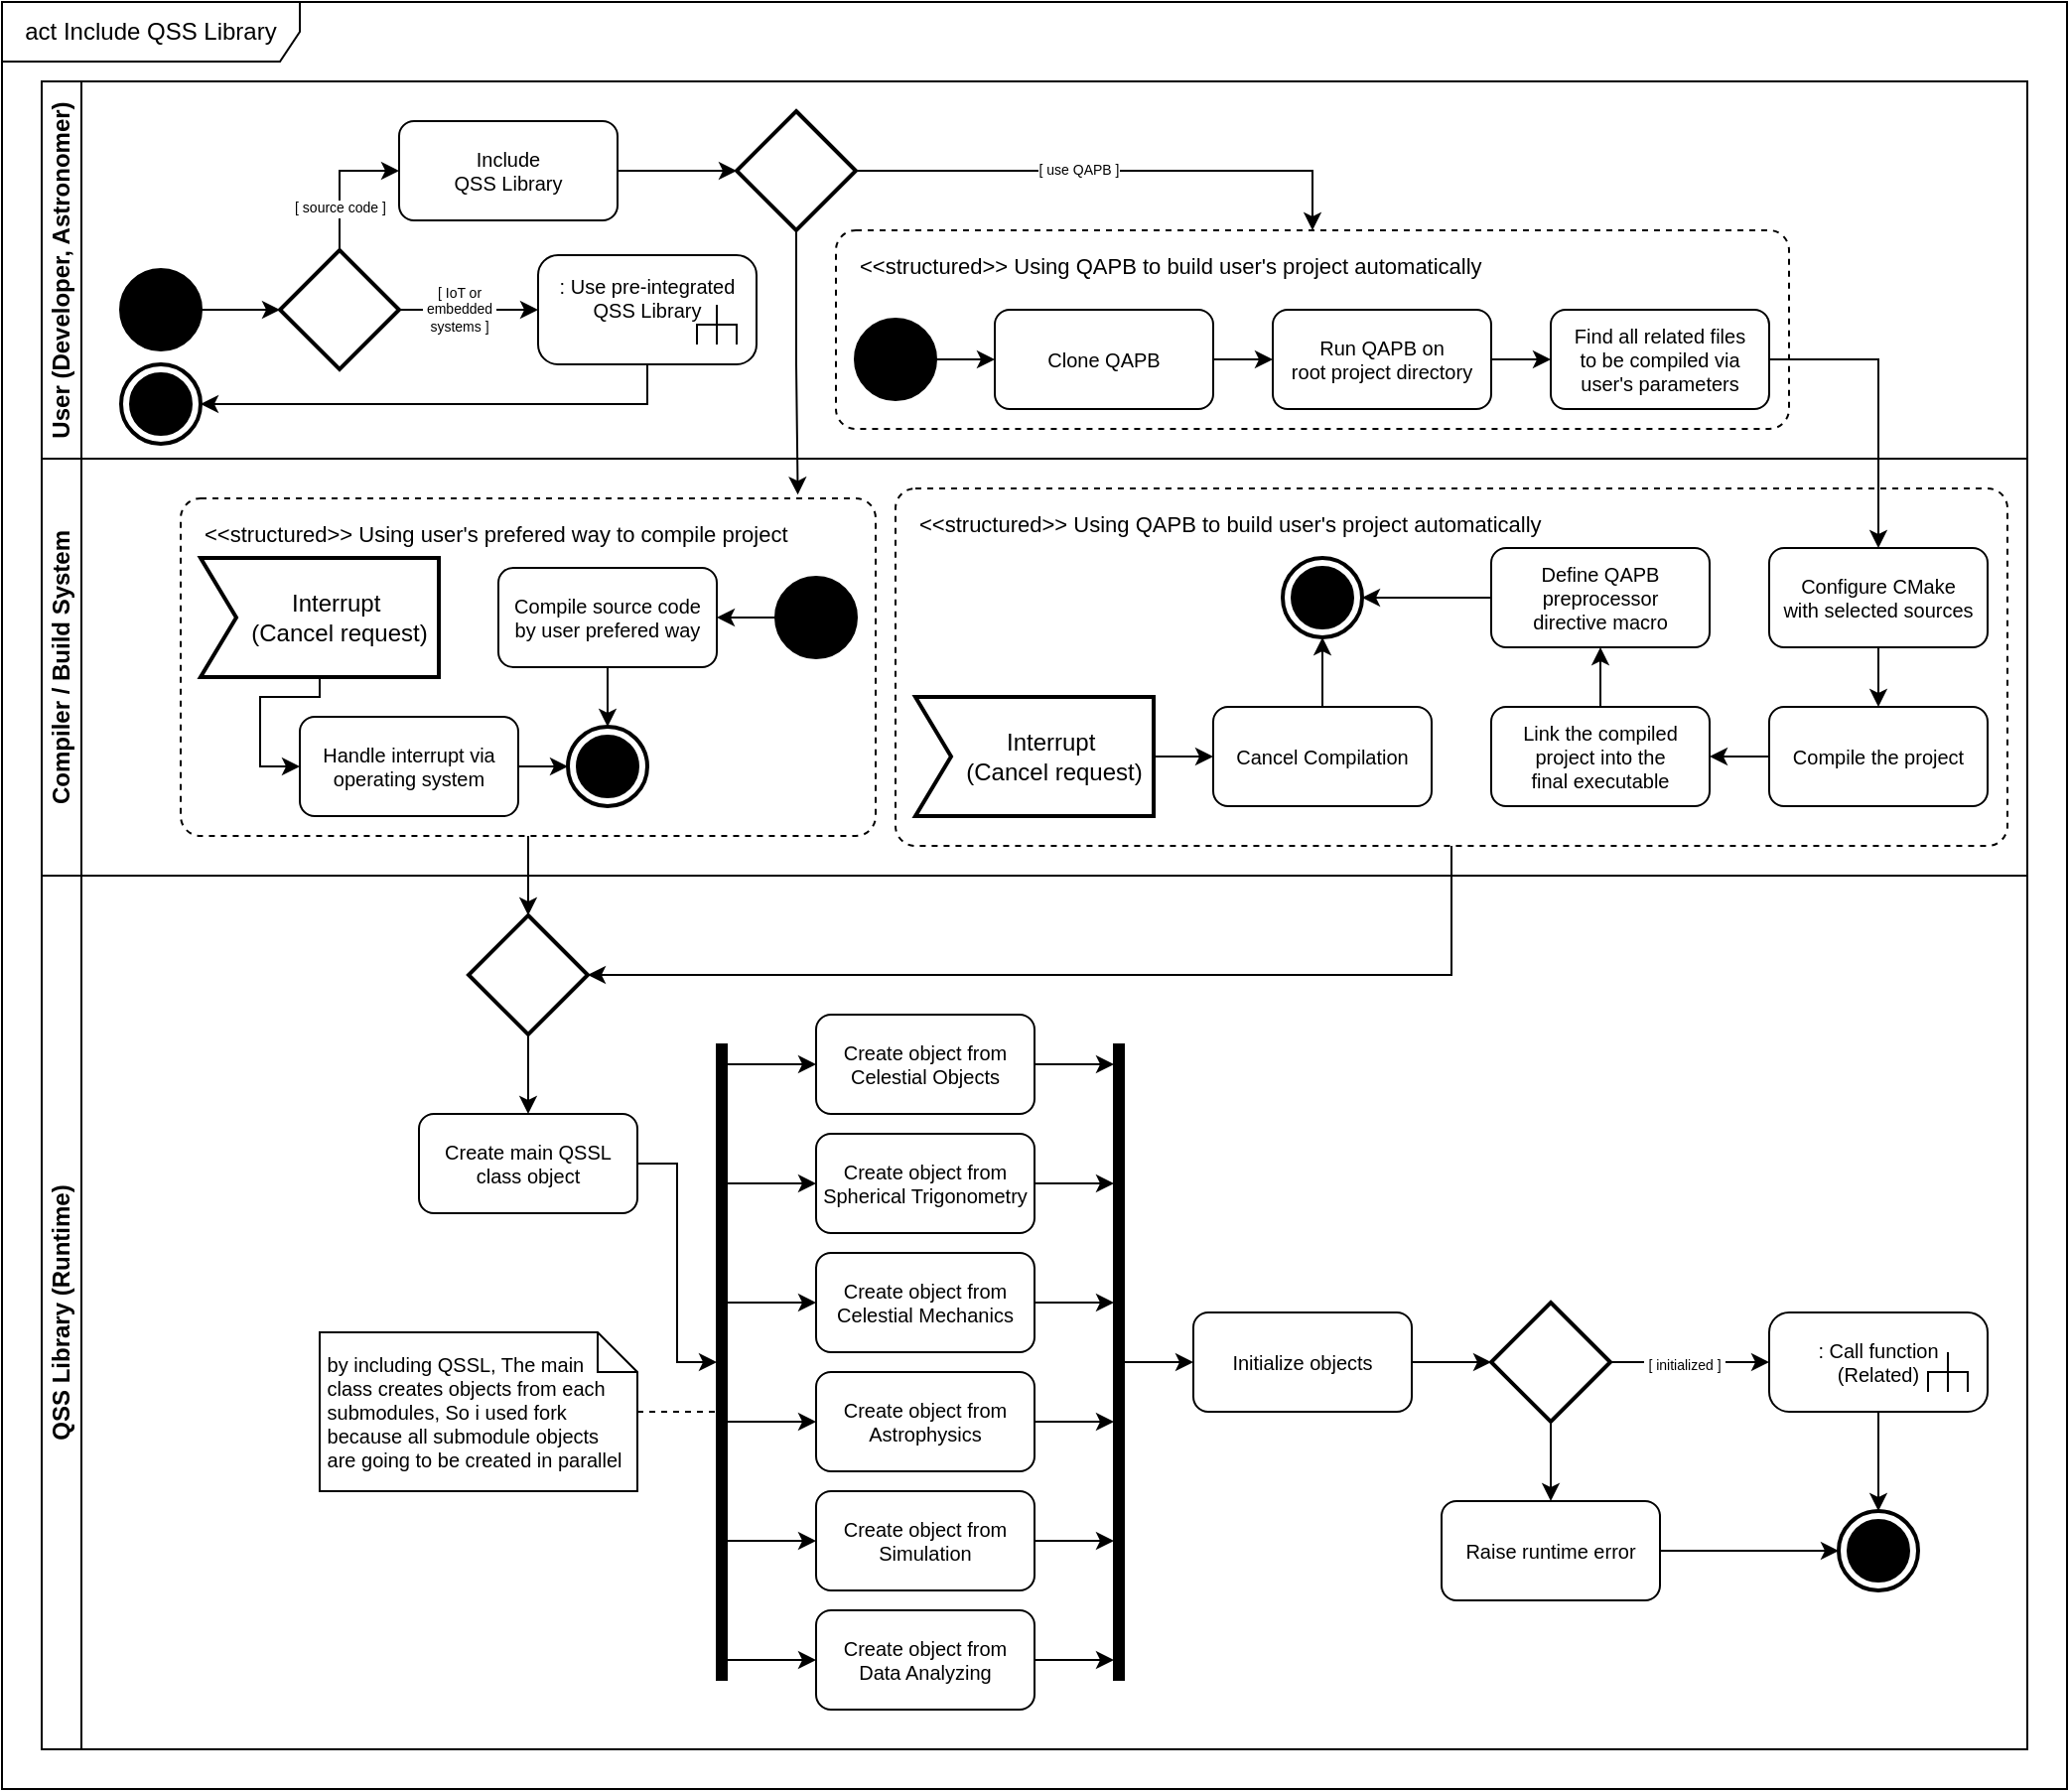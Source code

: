 <mxfile version="24.6.1" type="device">
  <diagram name="Page-1" id="KA8l6ZmTzQ1BaEPAbzqs">
    <mxGraphModel dx="-578" dy="1322" grid="1" gridSize="10" guides="1" tooltips="1" connect="1" arrows="1" fold="1" page="1" pageScale="1" pageWidth="850" pageHeight="1100" math="0" shadow="0">
      <root>
        <mxCell id="0" />
        <mxCell id="1" parent="0" />
        <mxCell id="4BLKc-9TxuvoLMqRHIo7-1" value="act Include QSS Library" style="shape=umlFrame;whiteSpace=wrap;html=1;pointerEvents=0;width=150;height=30;" parent="1" vertex="1">
          <mxGeometry x="2880" y="70" width="1040" height="900" as="geometry" />
        </mxCell>
        <mxCell id="4BLKc-9TxuvoLMqRHIo7-2" value="User (Developer, Astronomer)" style="swimlane;startSize=20;horizontal=0;html=1;whiteSpace=wrap;" parent="1" vertex="1">
          <mxGeometry x="2900" y="110" width="1000" height="190" as="geometry" />
        </mxCell>
        <mxCell id="4BLKc-9TxuvoLMqRHIo7-3" value="" style="edgeStyle=orthogonalEdgeStyle;rounded=0;orthogonalLoop=1;jettySize=auto;html=1;" parent="4BLKc-9TxuvoLMqRHIo7-2" source="4BLKc-9TxuvoLMqRHIo7-4" target="4BLKc-9TxuvoLMqRHIo7-22" edge="1">
          <mxGeometry relative="1" as="geometry" />
        </mxCell>
        <mxCell id="4BLKc-9TxuvoLMqRHIo7-4" value="Include&lt;div&gt;QSS&amp;nbsp;&lt;span style=&quot;background-color: initial;&quot;&gt;Library&lt;/span&gt;&lt;/div&gt;" style="shape=rect;html=1;rounded=1;whiteSpace=wrap;align=center;fontSize=10;" parent="4BLKc-9TxuvoLMqRHIo7-2" vertex="1">
          <mxGeometry x="180" y="20" width="110" height="50" as="geometry" />
        </mxCell>
        <mxCell id="4BLKc-9TxuvoLMqRHIo7-5" value="" style="edgeStyle=orthogonalEdgeStyle;rounded=0;orthogonalLoop=1;jettySize=auto;html=1;" parent="4BLKc-9TxuvoLMqRHIo7-2" source="4BLKc-9TxuvoLMqRHIo7-6" target="4BLKc-9TxuvoLMqRHIo7-9" edge="1">
          <mxGeometry relative="1" as="geometry" />
        </mxCell>
        <mxCell id="4BLKc-9TxuvoLMqRHIo7-6" value="" style="shape=ellipse;html=1;fillColor=strokeColor;strokeWidth=2;verticalLabelPosition=bottom;verticalAlignment=top;perimeter=ellipsePerimeter;" parent="4BLKc-9TxuvoLMqRHIo7-2" vertex="1">
          <mxGeometry x="40" y="95" width="40" height="40" as="geometry" />
        </mxCell>
        <mxCell id="4BLKc-9TxuvoLMqRHIo7-7" value="&lt;font style=&quot;font-size: 7px;&quot;&gt;[ source&amp;nbsp;&lt;/font&gt;code ]" style="edgeStyle=orthogonalEdgeStyle;rounded=0;orthogonalLoop=1;jettySize=auto;html=1;entryX=0;entryY=0.5;entryDx=0;entryDy=0;fontSize=7;exitX=0.5;exitY=0;exitDx=0;exitDy=0;exitPerimeter=0;" parent="4BLKc-9TxuvoLMqRHIo7-2" source="4BLKc-9TxuvoLMqRHIo7-9" target="4BLKc-9TxuvoLMqRHIo7-4" edge="1">
          <mxGeometry x="-0.383" relative="1" as="geometry">
            <mxPoint x="135" y="73" as="sourcePoint" />
            <mxPoint x="165" y="38" as="targetPoint" />
            <Array as="points">
              <mxPoint x="150" y="45" />
            </Array>
            <mxPoint as="offset" />
          </mxGeometry>
        </mxCell>
        <mxCell id="4BLKc-9TxuvoLMqRHIo7-8" value="[ IoT or&lt;div&gt;&amp;nbsp;embedded&amp;nbsp;&lt;div style=&quot;font-size: 7px;&quot;&gt;systems ]&lt;/div&gt;&lt;/div&gt;" style="edgeStyle=orthogonalEdgeStyle;rounded=0;orthogonalLoop=1;jettySize=auto;html=1;entryX=0;entryY=0.5;entryDx=0;entryDy=0;fontSize=7;exitX=1;exitY=0.5;exitDx=0;exitDy=0;exitPerimeter=0;entryPerimeter=0;" parent="4BLKc-9TxuvoLMqRHIo7-2" source="4BLKc-9TxuvoLMqRHIo7-9" target="4BLKc-9TxuvoLMqRHIo7-23" edge="1">
          <mxGeometry x="-0.143" relative="1" as="geometry">
            <mxPoint x="80" y="175" as="sourcePoint" />
            <mxPoint x="250" y="115" as="targetPoint" />
            <mxPoint as="offset" />
            <Array as="points" />
          </mxGeometry>
        </mxCell>
        <mxCell id="4BLKc-9TxuvoLMqRHIo7-9" value="" style="strokeWidth=2;html=1;shape=mxgraph.flowchart.decision;whiteSpace=wrap;" parent="4BLKc-9TxuvoLMqRHIo7-2" vertex="1">
          <mxGeometry x="120" y="85" width="60" height="60" as="geometry" />
        </mxCell>
        <mxCell id="4BLKc-9TxuvoLMqRHIo7-10" value="" style="edgeStyle=orthogonalEdgeStyle;rounded=0;orthogonalLoop=1;jettySize=auto;html=1;" parent="4BLKc-9TxuvoLMqRHIo7-2" source="4BLKc-9TxuvoLMqRHIo7-15" target="4BLKc-9TxuvoLMqRHIo7-17" edge="1">
          <mxGeometry relative="1" as="geometry" />
        </mxCell>
        <mxCell id="4BLKc-9TxuvoLMqRHIo7-11" value="" style="edgeStyle=orthogonalEdgeStyle;rounded=0;orthogonalLoop=1;jettySize=auto;html=1;" parent="4BLKc-9TxuvoLMqRHIo7-2" source="4BLKc-9TxuvoLMqRHIo7-17" target="4BLKc-9TxuvoLMqRHIo7-19" edge="1">
          <mxGeometry relative="1" as="geometry" />
        </mxCell>
        <mxCell id="4BLKc-9TxuvoLMqRHIo7-12" value="" style="edgeStyle=orthogonalEdgeStyle;rounded=0;orthogonalLoop=1;jettySize=auto;html=1;" parent="4BLKc-9TxuvoLMqRHIo7-2" source="4BLKc-9TxuvoLMqRHIo7-19" target="4BLKc-9TxuvoLMqRHIo7-20" edge="1">
          <mxGeometry relative="1" as="geometry" />
        </mxCell>
        <mxCell id="4BLKc-9TxuvoLMqRHIo7-13" value="&amp;lt;&amp;lt;structured&amp;gt;&amp;gt; Using QAPB to build user&#39;s project automatically" style="dashed=1;rounded=1;absoluteArcSize=1;arcSize=20;html=1;verticalAlign=top;align=left;spacingTop=5;spacingLeft=10;whiteSpace=wrap;fontSize=11;" parent="4BLKc-9TxuvoLMqRHIo7-2" vertex="1">
          <mxGeometry x="400" y="75" width="480" height="100" as="geometry" />
        </mxCell>
        <mxCell id="4BLKc-9TxuvoLMqRHIo7-14" value="" style="edgeStyle=orthogonalEdgeStyle;rounded=0;orthogonalLoop=1;jettySize=auto;html=1;" parent="4BLKc-9TxuvoLMqRHIo7-2" source="4BLKc-9TxuvoLMqRHIo7-15" target="4BLKc-9TxuvoLMqRHIo7-17" edge="1">
          <mxGeometry relative="1" as="geometry" />
        </mxCell>
        <mxCell id="4BLKc-9TxuvoLMqRHIo7-15" value="" style="shape=ellipse;html=1;fillColor=strokeColor;strokeWidth=2;verticalLabelPosition=bottom;verticalAlignment=top;perimeter=ellipsePerimeter;" parent="4BLKc-9TxuvoLMqRHIo7-2" vertex="1">
          <mxGeometry x="410" y="120" width="40" height="40" as="geometry" />
        </mxCell>
        <mxCell id="4BLKc-9TxuvoLMqRHIo7-16" value="" style="edgeStyle=orthogonalEdgeStyle;rounded=0;orthogonalLoop=1;jettySize=auto;html=1;" parent="4BLKc-9TxuvoLMqRHIo7-2" source="4BLKc-9TxuvoLMqRHIo7-17" target="4BLKc-9TxuvoLMqRHIo7-19" edge="1">
          <mxGeometry relative="1" as="geometry" />
        </mxCell>
        <mxCell id="4BLKc-9TxuvoLMqRHIo7-17" value="Clone QAPB" style="shape=rect;html=1;rounded=1;whiteSpace=wrap;align=center;fontSize=10;" parent="4BLKc-9TxuvoLMqRHIo7-2" vertex="1">
          <mxGeometry x="480" y="115" width="110" height="50" as="geometry" />
        </mxCell>
        <mxCell id="4BLKc-9TxuvoLMqRHIo7-18" value="" style="edgeStyle=orthogonalEdgeStyle;rounded=0;orthogonalLoop=1;jettySize=auto;html=1;" parent="4BLKc-9TxuvoLMqRHIo7-2" source="4BLKc-9TxuvoLMqRHIo7-19" target="4BLKc-9TxuvoLMqRHIo7-20" edge="1">
          <mxGeometry relative="1" as="geometry" />
        </mxCell>
        <mxCell id="4BLKc-9TxuvoLMqRHIo7-19" value="Run QAPB on&lt;div&gt;root project directory&lt;/div&gt;" style="shape=rect;html=1;rounded=1;whiteSpace=wrap;align=center;fontSize=10;" parent="4BLKc-9TxuvoLMqRHIo7-2" vertex="1">
          <mxGeometry x="620" y="115" width="110" height="50" as="geometry" />
        </mxCell>
        <mxCell id="4BLKc-9TxuvoLMqRHIo7-20" value="Find all related files&lt;div&gt;to be compiled via user&#39;s parameters&lt;/div&gt;" style="shape=rect;html=1;rounded=1;whiteSpace=wrap;align=center;fontSize=10;" parent="4BLKc-9TxuvoLMqRHIo7-2" vertex="1">
          <mxGeometry x="760" y="115" width="110" height="50" as="geometry" />
        </mxCell>
        <mxCell id="4BLKc-9TxuvoLMqRHIo7-21" value="[ use QAPB ]" style="edgeStyle=orthogonalEdgeStyle;rounded=0;orthogonalLoop=1;jettySize=auto;html=1;fontSize=7;entryX=0.5;entryY=0;entryDx=0;entryDy=0;" parent="4BLKc-9TxuvoLMqRHIo7-2" source="4BLKc-9TxuvoLMqRHIo7-22" target="4BLKc-9TxuvoLMqRHIo7-13" edge="1">
          <mxGeometry x="-0.143" relative="1" as="geometry">
            <mxPoint x="460" y="45" as="targetPoint" />
            <mxPoint as="offset" />
            <Array as="points">
              <mxPoint x="640" y="45" />
            </Array>
          </mxGeometry>
        </mxCell>
        <mxCell id="4BLKc-9TxuvoLMqRHIo7-22" value="" style="strokeWidth=2;html=1;shape=mxgraph.flowchart.decision;whiteSpace=wrap;" parent="4BLKc-9TxuvoLMqRHIo7-2" vertex="1">
          <mxGeometry x="350" y="15" width="60" height="60" as="geometry" />
        </mxCell>
        <mxCell id="4BLKc-9TxuvoLMqRHIo7-23" value="&lt;div&gt;:&amp;nbsp;&lt;span style=&quot;background-color: initial;&quot;&gt;Use pre-integrated&lt;/span&gt;&lt;/div&gt;&lt;div&gt;QSS Library&lt;/div&gt;&lt;div&gt;&lt;br&gt;&lt;/div&gt;" style="html=1;shape=mxgraph.sysml.callBehAct;whiteSpace=wrap;align=center;fontSize=10;" parent="4BLKc-9TxuvoLMqRHIo7-2" vertex="1">
          <mxGeometry x="250" y="87.5" width="110" height="55" as="geometry" />
        </mxCell>
        <mxCell id="4BLKc-9TxuvoLMqRHIo7-24" value="" style="html=1;shape=mxgraph.sysml.actFinal;strokeWidth=2;verticalLabelPosition=bottom;verticalAlignment=top;" parent="4BLKc-9TxuvoLMqRHIo7-2" vertex="1">
          <mxGeometry x="40" y="142.5" width="40" height="40" as="geometry" />
        </mxCell>
        <mxCell id="4BLKc-9TxuvoLMqRHIo7-25" style="edgeStyle=orthogonalEdgeStyle;rounded=0;orthogonalLoop=1;jettySize=auto;html=1;entryX=1;entryY=0.5;entryDx=0;entryDy=0;entryPerimeter=0;exitX=0.5;exitY=1;exitDx=0;exitDy=0;exitPerimeter=0;" parent="4BLKc-9TxuvoLMqRHIo7-2" source="4BLKc-9TxuvoLMqRHIo7-23" target="4BLKc-9TxuvoLMqRHIo7-24" edge="1">
          <mxGeometry relative="1" as="geometry">
            <Array as="points">
              <mxPoint x="305" y="162" />
            </Array>
          </mxGeometry>
        </mxCell>
        <mxCell id="4BLKc-9TxuvoLMqRHIo7-26" value="Compiler / Build System" style="swimlane;startSize=20;horizontal=0;html=1;whiteSpace=wrap;" parent="1" vertex="1">
          <mxGeometry x="2900" y="300" width="1000" height="210" as="geometry" />
        </mxCell>
        <mxCell id="4BLKc-9TxuvoLMqRHIo7-27" value="&amp;lt;&amp;lt;structured&amp;gt;&amp;gt; Using QAPB to build user&#39;s project automatically" style="dashed=1;rounded=1;absoluteArcSize=1;arcSize=20;html=1;verticalAlign=top;align=left;spacingTop=5;spacingLeft=10;whiteSpace=wrap;fontSize=11;" parent="4BLKc-9TxuvoLMqRHIo7-26" vertex="1">
          <mxGeometry x="430" y="15" width="560" height="180" as="geometry" />
        </mxCell>
        <mxCell id="4BLKc-9TxuvoLMqRHIo7-28" value="" style="edgeStyle=orthogonalEdgeStyle;rounded=0;orthogonalLoop=1;jettySize=auto;html=1;" parent="4BLKc-9TxuvoLMqRHIo7-26" source="4BLKc-9TxuvoLMqRHIo7-29" target="4BLKc-9TxuvoLMqRHIo7-38" edge="1">
          <mxGeometry relative="1" as="geometry" />
        </mxCell>
        <mxCell id="4BLKc-9TxuvoLMqRHIo7-29" value="Link the compiled project into the&lt;div&gt;final executable&lt;/div&gt;" style="shape=rect;html=1;rounded=1;whiteSpace=wrap;align=center;fontSize=10;" parent="4BLKc-9TxuvoLMqRHIo7-26" vertex="1">
          <mxGeometry x="730" y="125" width="110" height="50" as="geometry" />
        </mxCell>
        <mxCell id="4BLKc-9TxuvoLMqRHIo7-30" value="" style="edgeStyle=orthogonalEdgeStyle;rounded=0;orthogonalLoop=1;jettySize=auto;html=1;" parent="4BLKc-9TxuvoLMqRHIo7-26" source="4BLKc-9TxuvoLMqRHIo7-31" target="4BLKc-9TxuvoLMqRHIo7-34" edge="1">
          <mxGeometry relative="1" as="geometry" />
        </mxCell>
        <mxCell id="4BLKc-9TxuvoLMqRHIo7-31" value="Configure CMake&lt;div&gt;with selected sources&lt;/div&gt;" style="shape=rect;html=1;rounded=1;whiteSpace=wrap;align=center;fontSize=10;" parent="4BLKc-9TxuvoLMqRHIo7-26" vertex="1">
          <mxGeometry x="870" y="45" width="110" height="50" as="geometry" />
        </mxCell>
        <mxCell id="4BLKc-9TxuvoLMqRHIo7-32" value="" style="html=1;shape=mxgraph.sysml.actFinal;strokeWidth=2;verticalLabelPosition=bottom;verticalAlignment=top;" parent="4BLKc-9TxuvoLMqRHIo7-26" vertex="1">
          <mxGeometry x="625" y="50" width="40" height="40" as="geometry" />
        </mxCell>
        <mxCell id="4BLKc-9TxuvoLMqRHIo7-33" value="" style="edgeStyle=orthogonalEdgeStyle;rounded=0;orthogonalLoop=1;jettySize=auto;html=1;" parent="4BLKc-9TxuvoLMqRHIo7-26" source="4BLKc-9TxuvoLMqRHIo7-34" target="4BLKc-9TxuvoLMqRHIo7-29" edge="1">
          <mxGeometry relative="1" as="geometry" />
        </mxCell>
        <mxCell id="4BLKc-9TxuvoLMqRHIo7-34" value="Compile the project" style="shape=rect;html=1;rounded=1;whiteSpace=wrap;align=center;fontSize=10;" parent="4BLKc-9TxuvoLMqRHIo7-26" vertex="1">
          <mxGeometry x="870" y="125" width="110" height="50" as="geometry" />
        </mxCell>
        <mxCell id="4BLKc-9TxuvoLMqRHIo7-35" style="edgeStyle=orthogonalEdgeStyle;rounded=0;orthogonalLoop=1;jettySize=auto;html=1;entryX=0;entryY=0.5;entryDx=0;entryDy=0;" parent="4BLKc-9TxuvoLMqRHIo7-26" source="4BLKc-9TxuvoLMqRHIo7-36" target="4BLKc-9TxuvoLMqRHIo7-40" edge="1">
          <mxGeometry relative="1" as="geometry" />
        </mxCell>
        <mxCell id="4BLKc-9TxuvoLMqRHIo7-36" value="&amp;nbsp; &amp;nbsp; &amp;nbsp;Interrupt&lt;div&gt;&amp;nbsp; &amp;nbsp; &amp;nbsp; (Cancel request)&lt;/div&gt;" style="html=1;shape=mxgraph.sysml.accEvent;strokeWidth=2;whiteSpace=wrap;align=center;" parent="4BLKc-9TxuvoLMqRHIo7-26" vertex="1">
          <mxGeometry x="440" y="120" width="120" height="60" as="geometry" />
        </mxCell>
        <mxCell id="4BLKc-9TxuvoLMqRHIo7-37" value="" style="edgeStyle=orthogonalEdgeStyle;rounded=0;orthogonalLoop=1;jettySize=auto;html=1;" parent="4BLKc-9TxuvoLMqRHIo7-26" source="4BLKc-9TxuvoLMqRHIo7-38" target="4BLKc-9TxuvoLMqRHIo7-32" edge="1">
          <mxGeometry relative="1" as="geometry" />
        </mxCell>
        <mxCell id="4BLKc-9TxuvoLMqRHIo7-38" value="Define QAPB preprocessor&lt;div&gt;directive&amp;nbsp;&lt;span style=&quot;background-color: initial;&quot;&gt;macro&lt;/span&gt;&lt;/div&gt;" style="shape=rect;html=1;rounded=1;whiteSpace=wrap;align=center;fontSize=10;" parent="4BLKc-9TxuvoLMqRHIo7-26" vertex="1">
          <mxGeometry x="730" y="45" width="110" height="50" as="geometry" />
        </mxCell>
        <mxCell id="4BLKc-9TxuvoLMqRHIo7-39" value="" style="edgeStyle=orthogonalEdgeStyle;rounded=0;orthogonalLoop=1;jettySize=auto;html=1;" parent="4BLKc-9TxuvoLMqRHIo7-26" source="4BLKc-9TxuvoLMqRHIo7-40" target="4BLKc-9TxuvoLMqRHIo7-32" edge="1">
          <mxGeometry relative="1" as="geometry" />
        </mxCell>
        <mxCell id="4BLKc-9TxuvoLMqRHIo7-40" value="Cancel Compilation" style="shape=rect;html=1;rounded=1;whiteSpace=wrap;align=center;fontSize=10;" parent="4BLKc-9TxuvoLMqRHIo7-26" vertex="1">
          <mxGeometry x="590" y="125" width="110" height="50" as="geometry" />
        </mxCell>
        <mxCell id="4BLKc-9TxuvoLMqRHIo7-41" value="&amp;lt;&amp;lt;structured&amp;gt;&amp;gt; Using user&#39;s prefered way to compile project" style="dashed=1;rounded=1;absoluteArcSize=1;arcSize=20;html=1;verticalAlign=top;align=left;spacingTop=5;spacingLeft=10;whiteSpace=wrap;fontSize=11;" parent="4BLKc-9TxuvoLMqRHIo7-26" vertex="1">
          <mxGeometry x="70" y="20" width="350" height="170" as="geometry" />
        </mxCell>
        <mxCell id="4BLKc-9TxuvoLMqRHIo7-42" value="" style="edgeStyle=orthogonalEdgeStyle;rounded=0;orthogonalLoop=1;jettySize=auto;html=1;" parent="4BLKc-9TxuvoLMqRHIo7-26" source="4BLKc-9TxuvoLMqRHIo7-43" target="4BLKc-9TxuvoLMqRHIo7-47" edge="1">
          <mxGeometry relative="1" as="geometry" />
        </mxCell>
        <mxCell id="4BLKc-9TxuvoLMqRHIo7-43" value="Compile source code&lt;div&gt;by user prefered way&lt;/div&gt;" style="shape=rect;html=1;rounded=1;whiteSpace=wrap;align=center;fontSize=10;" parent="4BLKc-9TxuvoLMqRHIo7-26" vertex="1">
          <mxGeometry x="230" y="55" width="110" height="50" as="geometry" />
        </mxCell>
        <mxCell id="4BLKc-9TxuvoLMqRHIo7-44" value="&amp;nbsp; &amp;nbsp; &amp;nbsp;Interrupt&lt;div&gt;&amp;nbsp; &amp;nbsp; &amp;nbsp; (Cancel request)&lt;/div&gt;" style="html=1;shape=mxgraph.sysml.accEvent;strokeWidth=2;whiteSpace=wrap;align=center;" parent="4BLKc-9TxuvoLMqRHIo7-26" vertex="1">
          <mxGeometry x="80" y="50" width="120" height="60" as="geometry" />
        </mxCell>
        <mxCell id="4BLKc-9TxuvoLMqRHIo7-45" value="" style="edgeStyle=orthogonalEdgeStyle;rounded=0;orthogonalLoop=1;jettySize=auto;html=1;" parent="4BLKc-9TxuvoLMqRHIo7-26" source="4BLKc-9TxuvoLMqRHIo7-46" target="4BLKc-9TxuvoLMqRHIo7-43" edge="1">
          <mxGeometry relative="1" as="geometry" />
        </mxCell>
        <mxCell id="4BLKc-9TxuvoLMqRHIo7-46" value="" style="shape=ellipse;html=1;fillColor=strokeColor;strokeWidth=2;verticalLabelPosition=bottom;verticalAlignment=top;perimeter=ellipsePerimeter;" parent="4BLKc-9TxuvoLMqRHIo7-26" vertex="1">
          <mxGeometry x="370" y="60" width="40" height="40" as="geometry" />
        </mxCell>
        <mxCell id="4BLKc-9TxuvoLMqRHIo7-47" value="" style="html=1;shape=mxgraph.sysml.actFinal;strokeWidth=2;verticalLabelPosition=bottom;verticalAlignment=top;" parent="4BLKc-9TxuvoLMqRHIo7-26" vertex="1">
          <mxGeometry x="265" y="135" width="40" height="40" as="geometry" />
        </mxCell>
        <mxCell id="4BLKc-9TxuvoLMqRHIo7-48" value="" style="edgeStyle=orthogonalEdgeStyle;rounded=0;orthogonalLoop=1;jettySize=auto;html=1;" parent="4BLKc-9TxuvoLMqRHIo7-26" source="4BLKc-9TxuvoLMqRHIo7-49" target="4BLKc-9TxuvoLMqRHIo7-47" edge="1">
          <mxGeometry relative="1" as="geometry" />
        </mxCell>
        <mxCell id="4BLKc-9TxuvoLMqRHIo7-49" value="Handle interrupt via operating system" style="shape=rect;html=1;rounded=1;whiteSpace=wrap;align=center;fontSize=10;" parent="4BLKc-9TxuvoLMqRHIo7-26" vertex="1">
          <mxGeometry x="130" y="130" width="110" height="50" as="geometry" />
        </mxCell>
        <mxCell id="4BLKc-9TxuvoLMqRHIo7-50" style="edgeStyle=orthogonalEdgeStyle;rounded=0;orthogonalLoop=1;jettySize=auto;html=1;entryX=0;entryY=0.5;entryDx=0;entryDy=0;" parent="4BLKc-9TxuvoLMqRHIo7-26" source="4BLKc-9TxuvoLMqRHIo7-44" target="4BLKc-9TxuvoLMqRHIo7-49" edge="1">
          <mxGeometry relative="1" as="geometry">
            <Array as="points">
              <mxPoint x="140" y="120" />
              <mxPoint x="110" y="120" />
              <mxPoint x="110" y="155" />
            </Array>
          </mxGeometry>
        </mxCell>
        <mxCell id="4BLKc-9TxuvoLMqRHIo7-51" value="" style="edgeStyle=orthogonalEdgeStyle;rounded=0;orthogonalLoop=1;jettySize=auto;html=1;entryX=0.5;entryY=0;entryDx=0;entryDy=0;" parent="1" source="4BLKc-9TxuvoLMqRHIo7-20" target="4BLKc-9TxuvoLMqRHIo7-31" edge="1">
          <mxGeometry relative="1" as="geometry">
            <Array as="points">
              <mxPoint x="3825" y="250" />
            </Array>
          </mxGeometry>
        </mxCell>
        <mxCell id="4BLKc-9TxuvoLMqRHIo7-52" style="edgeStyle=orthogonalEdgeStyle;rounded=0;orthogonalLoop=1;jettySize=auto;html=1;entryX=0.888;entryY=-0.011;entryDx=0;entryDy=0;entryPerimeter=0;" parent="1" source="4BLKc-9TxuvoLMqRHIo7-22" target="4BLKc-9TxuvoLMqRHIo7-41" edge="1">
          <mxGeometry relative="1" as="geometry" />
        </mxCell>
        <mxCell id="4BLKc-9TxuvoLMqRHIo7-53" value="QSS Library (Runtime)" style="swimlane;startSize=20;horizontal=0;html=1;whiteSpace=wrap;" parent="1" vertex="1">
          <mxGeometry x="2900" y="510" width="1000" height="440" as="geometry">
            <mxRectangle x="2900" y="510" width="40" height="150" as="alternateBounds" />
          </mxGeometry>
        </mxCell>
        <mxCell id="4BLKc-9TxuvoLMqRHIo7-54" value="" style="edgeStyle=orthogonalEdgeStyle;rounded=0;orthogonalLoop=1;jettySize=auto;html=1;" parent="4BLKc-9TxuvoLMqRHIo7-53" source="4BLKc-9TxuvoLMqRHIo7-55" target="4BLKc-9TxuvoLMqRHIo7-78" edge="1">
          <mxGeometry relative="1" as="geometry" />
        </mxCell>
        <mxCell id="4BLKc-9TxuvoLMqRHIo7-55" value="" style="strokeWidth=2;html=1;shape=mxgraph.flowchart.decision;whiteSpace=wrap;" parent="4BLKc-9TxuvoLMqRHIo7-53" vertex="1">
          <mxGeometry x="215" y="20" width="60" height="60" as="geometry" />
        </mxCell>
        <mxCell id="4BLKc-9TxuvoLMqRHIo7-56" value="" style="edgeStyle=orthogonalEdgeStyle;rounded=0;orthogonalLoop=1;jettySize=auto;html=1;" parent="4BLKc-9TxuvoLMqRHIo7-53" source="4BLKc-9TxuvoLMqRHIo7-57" target="4BLKc-9TxuvoLMqRHIo7-76" edge="1">
          <mxGeometry relative="1" as="geometry">
            <Array as="points">
              <mxPoint x="540" y="95" />
              <mxPoint x="540" y="95" />
            </Array>
          </mxGeometry>
        </mxCell>
        <mxCell id="4BLKc-9TxuvoLMqRHIo7-57" value="Create object from&lt;div style=&quot;font-size: 10px;&quot;&gt;Celestial Objects&lt;/div&gt;" style="shape=rect;html=1;rounded=1;whiteSpace=wrap;align=center;fontSize=10;" parent="4BLKc-9TxuvoLMqRHIo7-53" vertex="1">
          <mxGeometry x="390" y="70" width="110" height="50" as="geometry" />
        </mxCell>
        <mxCell id="4BLKc-9TxuvoLMqRHIo7-58" value="" style="edgeStyle=orthogonalEdgeStyle;rounded=0;orthogonalLoop=1;jettySize=auto;html=1;" parent="4BLKc-9TxuvoLMqRHIo7-53" source="4BLKc-9TxuvoLMqRHIo7-59" target="4BLKc-9TxuvoLMqRHIo7-76" edge="1">
          <mxGeometry relative="1" as="geometry">
            <Array as="points">
              <mxPoint x="530" y="155" />
              <mxPoint x="530" y="155" />
            </Array>
          </mxGeometry>
        </mxCell>
        <mxCell id="4BLKc-9TxuvoLMqRHIo7-59" value="Create object from&lt;div style=&quot;font-size: 10px;&quot;&gt;Spherical Trigonometry&lt;/div&gt;" style="shape=rect;html=1;rounded=1;whiteSpace=wrap;align=center;fontSize=10;" parent="4BLKc-9TxuvoLMqRHIo7-53" vertex="1">
          <mxGeometry x="390" y="130" width="110" height="50" as="geometry" />
        </mxCell>
        <mxCell id="4BLKc-9TxuvoLMqRHIo7-60" value="" style="edgeStyle=orthogonalEdgeStyle;rounded=0;orthogonalLoop=1;jettySize=auto;html=1;" parent="4BLKc-9TxuvoLMqRHIo7-53" source="4BLKc-9TxuvoLMqRHIo7-61" target="4BLKc-9TxuvoLMqRHIo7-76" edge="1">
          <mxGeometry relative="1" as="geometry">
            <Array as="points">
              <mxPoint x="540" y="215" />
              <mxPoint x="540" y="215" />
            </Array>
          </mxGeometry>
        </mxCell>
        <mxCell id="4BLKc-9TxuvoLMqRHIo7-61" value="Create object from&lt;div style=&quot;font-size: 10px;&quot;&gt;Celestial Mechanics&lt;/div&gt;" style="shape=rect;html=1;rounded=1;whiteSpace=wrap;align=center;fontSize=10;" parent="4BLKc-9TxuvoLMqRHIo7-53" vertex="1">
          <mxGeometry x="390" y="190" width="110" height="50" as="geometry" />
        </mxCell>
        <mxCell id="4BLKc-9TxuvoLMqRHIo7-62" value="" style="edgeStyle=orthogonalEdgeStyle;rounded=0;orthogonalLoop=1;jettySize=auto;html=1;" parent="4BLKc-9TxuvoLMqRHIo7-53" source="4BLKc-9TxuvoLMqRHIo7-63" target="4BLKc-9TxuvoLMqRHIo7-76" edge="1">
          <mxGeometry relative="1" as="geometry">
            <Array as="points">
              <mxPoint x="530" y="275" />
              <mxPoint x="530" y="275" />
            </Array>
          </mxGeometry>
        </mxCell>
        <mxCell id="4BLKc-9TxuvoLMqRHIo7-63" value="Create object from&lt;div style=&quot;font-size: 10px;&quot;&gt;Astrophysics&lt;/div&gt;" style="shape=rect;html=1;rounded=1;whiteSpace=wrap;align=center;fontSize=10;" parent="4BLKc-9TxuvoLMqRHIo7-53" vertex="1">
          <mxGeometry x="390" y="250" width="110" height="50" as="geometry" />
        </mxCell>
        <mxCell id="4BLKc-9TxuvoLMqRHIo7-64" value="" style="edgeStyle=orthogonalEdgeStyle;rounded=0;orthogonalLoop=1;jettySize=auto;html=1;" parent="4BLKc-9TxuvoLMqRHIo7-53" source="4BLKc-9TxuvoLMqRHIo7-65" target="4BLKc-9TxuvoLMqRHIo7-76" edge="1">
          <mxGeometry relative="1" as="geometry">
            <Array as="points">
              <mxPoint x="520" y="335" />
              <mxPoint x="520" y="335" />
            </Array>
          </mxGeometry>
        </mxCell>
        <mxCell id="4BLKc-9TxuvoLMqRHIo7-65" value="Create object from&lt;div style=&quot;font-size: 10px;&quot;&gt;Simulation&lt;/div&gt;" style="shape=rect;html=1;rounded=1;whiteSpace=wrap;align=center;fontSize=10;" parent="4BLKc-9TxuvoLMqRHIo7-53" vertex="1">
          <mxGeometry x="390" y="310" width="110" height="50" as="geometry" />
        </mxCell>
        <mxCell id="4BLKc-9TxuvoLMqRHIo7-66" value="" style="edgeStyle=orthogonalEdgeStyle;rounded=0;orthogonalLoop=1;jettySize=auto;html=1;" parent="4BLKc-9TxuvoLMqRHIo7-53" source="4BLKc-9TxuvoLMqRHIo7-67" target="4BLKc-9TxuvoLMqRHIo7-76" edge="1">
          <mxGeometry relative="1" as="geometry">
            <Array as="points">
              <mxPoint x="530" y="395" />
              <mxPoint x="530" y="395" />
            </Array>
          </mxGeometry>
        </mxCell>
        <mxCell id="4BLKc-9TxuvoLMqRHIo7-67" value="Create object from&lt;div style=&quot;font-size: 10px;&quot;&gt;Data Analyzing&lt;/div&gt;" style="shape=rect;html=1;rounded=1;whiteSpace=wrap;align=center;fontSize=10;" parent="4BLKc-9TxuvoLMqRHIo7-53" vertex="1">
          <mxGeometry x="390" y="370" width="110" height="50" as="geometry" />
        </mxCell>
        <mxCell id="4BLKc-9TxuvoLMqRHIo7-68" value="" style="edgeStyle=orthogonalEdgeStyle;rounded=0;orthogonalLoop=1;jettySize=auto;html=1;" parent="4BLKc-9TxuvoLMqRHIo7-53" source="4BLKc-9TxuvoLMqRHIo7-74" target="4BLKc-9TxuvoLMqRHIo7-63" edge="1">
          <mxGeometry relative="1" as="geometry">
            <Array as="points">
              <mxPoint x="360" y="275" />
              <mxPoint x="360" y="275" />
            </Array>
          </mxGeometry>
        </mxCell>
        <mxCell id="4BLKc-9TxuvoLMqRHIo7-69" value="" style="edgeStyle=orthogonalEdgeStyle;rounded=0;orthogonalLoop=1;jettySize=auto;html=1;entryX=0;entryY=0.5;entryDx=0;entryDy=0;" parent="4BLKc-9TxuvoLMqRHIo7-53" source="4BLKc-9TxuvoLMqRHIo7-74" target="4BLKc-9TxuvoLMqRHIo7-65" edge="1">
          <mxGeometry relative="1" as="geometry">
            <Array as="points">
              <mxPoint x="368" y="335" />
              <mxPoint x="368" y="335" />
            </Array>
          </mxGeometry>
        </mxCell>
        <mxCell id="4BLKc-9TxuvoLMqRHIo7-70" value="" style="edgeStyle=orthogonalEdgeStyle;rounded=0;orthogonalLoop=1;jettySize=auto;html=1;entryX=0;entryY=0.5;entryDx=0;entryDy=0;" parent="4BLKc-9TxuvoLMqRHIo7-53" source="4BLKc-9TxuvoLMqRHIo7-74" target="4BLKc-9TxuvoLMqRHIo7-67" edge="1">
          <mxGeometry relative="1" as="geometry">
            <Array as="points">
              <mxPoint x="380" y="395" />
              <mxPoint x="380" y="395" />
            </Array>
          </mxGeometry>
        </mxCell>
        <mxCell id="4BLKc-9TxuvoLMqRHIo7-71" value="" style="edgeStyle=orthogonalEdgeStyle;rounded=0;orthogonalLoop=1;jettySize=auto;html=1;entryX=0;entryY=0.5;entryDx=0;entryDy=0;" parent="4BLKc-9TxuvoLMqRHIo7-53" source="4BLKc-9TxuvoLMqRHIo7-74" target="4BLKc-9TxuvoLMqRHIo7-61" edge="1">
          <mxGeometry relative="1" as="geometry">
            <Array as="points">
              <mxPoint x="350" y="215" />
              <mxPoint x="350" y="215" />
            </Array>
          </mxGeometry>
        </mxCell>
        <mxCell id="4BLKc-9TxuvoLMqRHIo7-72" value="" style="edgeStyle=orthogonalEdgeStyle;rounded=0;orthogonalLoop=1;jettySize=auto;html=1;entryX=0;entryY=0.5;entryDx=0;entryDy=0;" parent="4BLKc-9TxuvoLMqRHIo7-53" source="4BLKc-9TxuvoLMqRHIo7-74" target="4BLKc-9TxuvoLMqRHIo7-59" edge="1">
          <mxGeometry relative="1" as="geometry">
            <Array as="points">
              <mxPoint x="350" y="155" />
              <mxPoint x="350" y="155" />
            </Array>
          </mxGeometry>
        </mxCell>
        <mxCell id="4BLKc-9TxuvoLMqRHIo7-73" value="" style="edgeStyle=orthogonalEdgeStyle;rounded=0;orthogonalLoop=1;jettySize=auto;html=1;entryX=0;entryY=0.5;entryDx=0;entryDy=0;" parent="4BLKc-9TxuvoLMqRHIo7-53" source="4BLKc-9TxuvoLMqRHIo7-74" target="4BLKc-9TxuvoLMqRHIo7-57" edge="1">
          <mxGeometry relative="1" as="geometry">
            <Array as="points">
              <mxPoint x="350" y="95" />
              <mxPoint x="350" y="95" />
            </Array>
          </mxGeometry>
        </mxCell>
        <mxCell id="4BLKc-9TxuvoLMqRHIo7-74" value="" style="html=1;points=[];perimeter=orthogonalPerimeter;fillColor=strokeColor;" parent="4BLKc-9TxuvoLMqRHIo7-53" vertex="1">
          <mxGeometry x="340" y="85" width="5" height="320" as="geometry" />
        </mxCell>
        <mxCell id="4BLKc-9TxuvoLMqRHIo7-75" value="" style="edgeStyle=orthogonalEdgeStyle;rounded=0;orthogonalLoop=1;jettySize=auto;html=1;" parent="4BLKc-9TxuvoLMqRHIo7-53" source="4BLKc-9TxuvoLMqRHIo7-76" target="4BLKc-9TxuvoLMqRHIo7-87" edge="1">
          <mxGeometry relative="1" as="geometry" />
        </mxCell>
        <mxCell id="4BLKc-9TxuvoLMqRHIo7-76" value="" style="html=1;points=[];perimeter=orthogonalPerimeter;fillColor=strokeColor;" parent="4BLKc-9TxuvoLMqRHIo7-53" vertex="1">
          <mxGeometry x="540" y="85" width="5" height="320" as="geometry" />
        </mxCell>
        <mxCell id="4BLKc-9TxuvoLMqRHIo7-77" value="" style="edgeStyle=orthogonalEdgeStyle;rounded=0;orthogonalLoop=1;jettySize=auto;html=1;" parent="4BLKc-9TxuvoLMqRHIo7-53" source="4BLKc-9TxuvoLMqRHIo7-78" target="4BLKc-9TxuvoLMqRHIo7-74" edge="1">
          <mxGeometry relative="1" as="geometry" />
        </mxCell>
        <mxCell id="4BLKc-9TxuvoLMqRHIo7-78" value="Create main QSSL class&amp;nbsp;&lt;span style=&quot;background-color: initial;&quot;&gt;object&lt;/span&gt;" style="shape=rect;html=1;rounded=1;whiteSpace=wrap;align=center;fontSize=10;" parent="4BLKc-9TxuvoLMqRHIo7-53" vertex="1">
          <mxGeometry x="190" y="120" width="110" height="50" as="geometry" />
        </mxCell>
        <mxCell id="4BLKc-9TxuvoLMqRHIo7-79" value="" style="edgeStyle=orthogonalEdgeStyle;rounded=0;orthogonalLoop=1;jettySize=auto;html=1;entryX=-0.008;entryY=0.578;entryDx=0;entryDy=0;entryPerimeter=0;endArrow=none;endFill=0;dashed=1;" parent="4BLKc-9TxuvoLMqRHIo7-53" source="4BLKc-9TxuvoLMqRHIo7-80" target="4BLKc-9TxuvoLMqRHIo7-74" edge="1">
          <mxGeometry relative="1" as="geometry" />
        </mxCell>
        <mxCell id="4BLKc-9TxuvoLMqRHIo7-80" value="&lt;div style=&quot;font-size: 10px; text-align: left;&quot;&gt;&lt;font color=&quot;#000000&quot;&gt;&lt;span style=&quot;background-color: initial;&quot;&gt;&amp;nbsp;by including QSSL, The m&lt;/span&gt;&lt;span style=&quot;background-color: initial;&quot;&gt;ain&lt;/span&gt;&lt;/font&gt;&lt;/div&gt;&lt;div style=&quot;font-size: 10px; text-align: left;&quot;&gt;&lt;span style=&quot;background-color: initial;&quot;&gt;&lt;font color=&quot;#000000&quot;&gt;&amp;nbsp;class creates objects from each&lt;/font&gt;&lt;/span&gt;&lt;/div&gt;&lt;div style=&quot;font-size: 10px; text-align: left;&quot;&gt;&lt;span style=&quot;background-color: initial;&quot;&gt;&lt;font color=&quot;#000000&quot;&gt;&amp;nbsp;submodules, So i used fork&amp;nbsp; &amp;nbsp;because all submodule objects&lt;/font&gt;&lt;/span&gt;&lt;/div&gt;&lt;div style=&quot;font-size: 10px; text-align: left;&quot;&gt;&lt;font color=&quot;#000000&quot;&gt;&lt;span style=&quot;background-color: initial;&quot;&gt;&amp;nbsp;are&amp;nbsp;&lt;/span&gt;&lt;span style=&quot;background-color: initial;&quot;&gt;going to be created in&amp;nbsp;&lt;/span&gt;&lt;span style=&quot;background-color: initial;&quot;&gt;parallel&lt;/span&gt;&lt;/font&gt;&lt;/div&gt;" style="shape=note;size=20;whiteSpace=wrap;html=1;" parent="4BLKc-9TxuvoLMqRHIo7-53" vertex="1">
          <mxGeometry x="140" y="230" width="160" height="80" as="geometry" />
        </mxCell>
        <mxCell id="4BLKc-9TxuvoLMqRHIo7-81" value="" style="edgeStyle=orthogonalEdgeStyle;rounded=0;orthogonalLoop=1;jettySize=auto;html=1;" parent="4BLKc-9TxuvoLMqRHIo7-53" source="4BLKc-9TxuvoLMqRHIo7-82" target="4BLKc-9TxuvoLMqRHIo7-88" edge="1">
          <mxGeometry relative="1" as="geometry" />
        </mxCell>
        <mxCell id="4BLKc-9TxuvoLMqRHIo7-82" value=": Call function&lt;div&gt;(Related)&lt;/div&gt;" style="html=1;shape=mxgraph.sysml.callBehAct;whiteSpace=wrap;align=center;fontSize=10;" parent="4BLKc-9TxuvoLMqRHIo7-53" vertex="1">
          <mxGeometry x="870" y="220" width="110" height="50" as="geometry" />
        </mxCell>
        <mxCell id="4BLKc-9TxuvoLMqRHIo7-83" value="&lt;span style=&quot;font-size: 7px;&quot;&gt;&amp;nbsp;[ initialized ]&amp;nbsp;&lt;/span&gt;" style="edgeStyle=orthogonalEdgeStyle;rounded=0;orthogonalLoop=1;jettySize=auto;html=1;" parent="4BLKc-9TxuvoLMqRHIo7-53" source="4BLKc-9TxuvoLMqRHIo7-85" target="4BLKc-9TxuvoLMqRHIo7-82" edge="1">
          <mxGeometry x="-0.093" relative="1" as="geometry">
            <mxPoint as="offset" />
          </mxGeometry>
        </mxCell>
        <mxCell id="4BLKc-9TxuvoLMqRHIo7-84" value="" style="edgeStyle=orthogonalEdgeStyle;rounded=0;orthogonalLoop=1;jettySize=auto;html=1;" parent="4BLKc-9TxuvoLMqRHIo7-53" source="4BLKc-9TxuvoLMqRHIo7-85" target="4BLKc-9TxuvoLMqRHIo7-90" edge="1">
          <mxGeometry relative="1" as="geometry" />
        </mxCell>
        <mxCell id="4BLKc-9TxuvoLMqRHIo7-85" value="" style="strokeWidth=2;html=1;shape=mxgraph.flowchart.decision;whiteSpace=wrap;" parent="4BLKc-9TxuvoLMqRHIo7-53" vertex="1">
          <mxGeometry x="730" y="215" width="60" height="60" as="geometry" />
        </mxCell>
        <mxCell id="4BLKc-9TxuvoLMqRHIo7-86" value="" style="edgeStyle=orthogonalEdgeStyle;rounded=0;orthogonalLoop=1;jettySize=auto;html=1;" parent="4BLKc-9TxuvoLMqRHIo7-53" source="4BLKc-9TxuvoLMqRHIo7-87" target="4BLKc-9TxuvoLMqRHIo7-85" edge="1">
          <mxGeometry relative="1" as="geometry" />
        </mxCell>
        <mxCell id="4BLKc-9TxuvoLMqRHIo7-87" value="Initialize objects" style="shape=rect;html=1;rounded=1;whiteSpace=wrap;align=center;fontSize=10;" parent="4BLKc-9TxuvoLMqRHIo7-53" vertex="1">
          <mxGeometry x="580" y="220" width="110" height="50" as="geometry" />
        </mxCell>
        <mxCell id="4BLKc-9TxuvoLMqRHIo7-88" value="" style="html=1;shape=mxgraph.sysml.actFinal;strokeWidth=2;verticalLabelPosition=bottom;verticalAlignment=top;" parent="4BLKc-9TxuvoLMqRHIo7-53" vertex="1">
          <mxGeometry x="905" y="320" width="40" height="40" as="geometry" />
        </mxCell>
        <mxCell id="4BLKc-9TxuvoLMqRHIo7-89" value="" style="edgeStyle=orthogonalEdgeStyle;rounded=0;orthogonalLoop=1;jettySize=auto;html=1;" parent="4BLKc-9TxuvoLMqRHIo7-53" source="4BLKc-9TxuvoLMqRHIo7-90" target="4BLKc-9TxuvoLMqRHIo7-88" edge="1">
          <mxGeometry relative="1" as="geometry" />
        </mxCell>
        <mxCell id="4BLKc-9TxuvoLMqRHIo7-90" value="Raise runtime error" style="shape=rect;html=1;rounded=1;whiteSpace=wrap;align=center;fontSize=10;" parent="4BLKc-9TxuvoLMqRHIo7-53" vertex="1">
          <mxGeometry x="705" y="315" width="110" height="50" as="geometry" />
        </mxCell>
        <mxCell id="4BLKc-9TxuvoLMqRHIo7-91" style="edgeStyle=orthogonalEdgeStyle;rounded=0;orthogonalLoop=1;jettySize=auto;html=1;entryX=0.5;entryY=0;entryDx=0;entryDy=0;entryPerimeter=0;exitX=0.5;exitY=1;exitDx=0;exitDy=0;" parent="1" source="4BLKc-9TxuvoLMqRHIo7-41" target="4BLKc-9TxuvoLMqRHIo7-55" edge="1">
          <mxGeometry relative="1" as="geometry" />
        </mxCell>
        <mxCell id="4BLKc-9TxuvoLMqRHIo7-92" style="edgeStyle=orthogonalEdgeStyle;rounded=0;orthogonalLoop=1;jettySize=auto;html=1;entryX=1;entryY=0.5;entryDx=0;entryDy=0;entryPerimeter=0;exitX=0.5;exitY=1;exitDx=0;exitDy=0;" parent="1" source="4BLKc-9TxuvoLMqRHIo7-27" target="4BLKc-9TxuvoLMqRHIo7-55" edge="1">
          <mxGeometry relative="1" as="geometry" />
        </mxCell>
      </root>
    </mxGraphModel>
  </diagram>
</mxfile>
